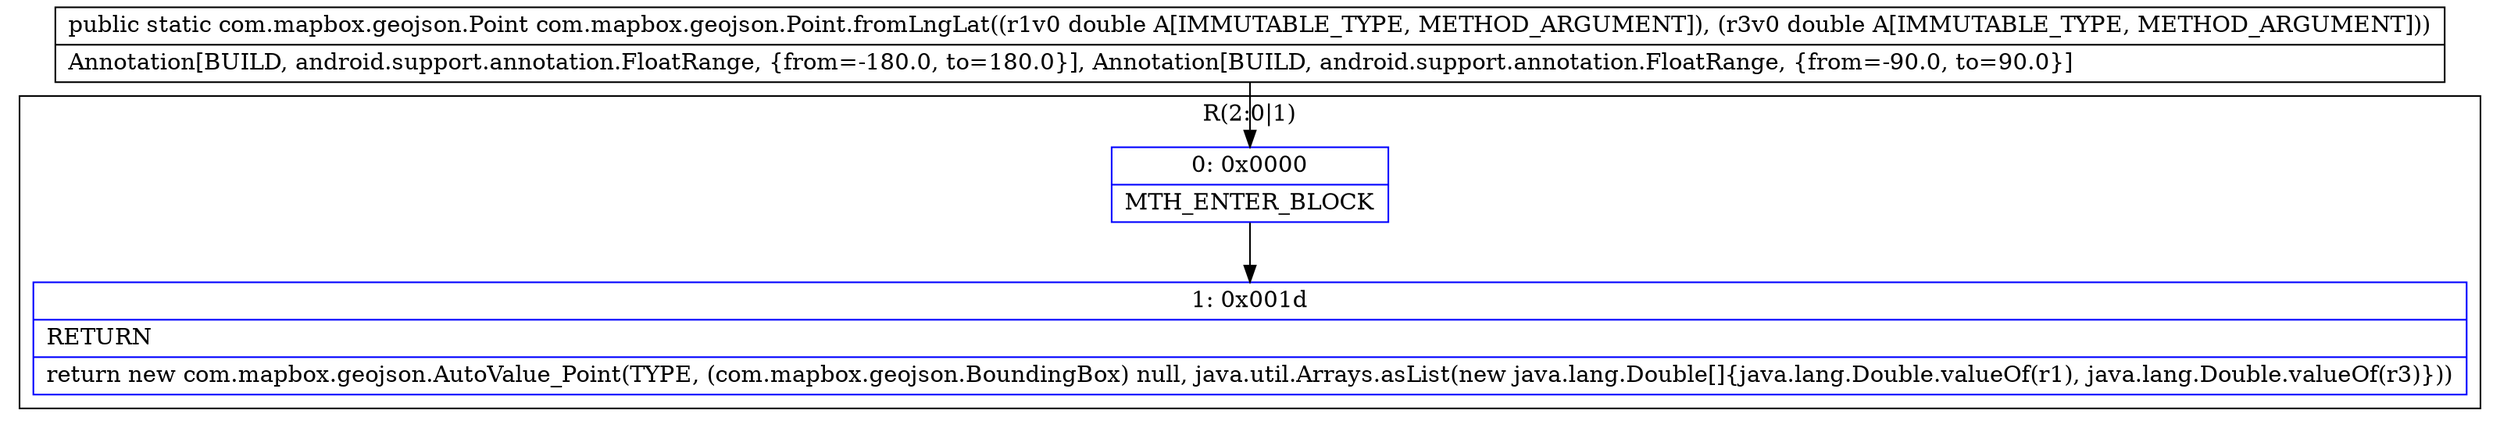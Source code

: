 digraph "CFG forcom.mapbox.geojson.Point.fromLngLat(DD)Lcom\/mapbox\/geojson\/Point;" {
subgraph cluster_Region_181588957 {
label = "R(2:0|1)";
node [shape=record,color=blue];
Node_0 [shape=record,label="{0\:\ 0x0000|MTH_ENTER_BLOCK\l}"];
Node_1 [shape=record,label="{1\:\ 0x001d|RETURN\l|return new com.mapbox.geojson.AutoValue_Point(TYPE, (com.mapbox.geojson.BoundingBox) null, java.util.Arrays.asList(new java.lang.Double[]\{java.lang.Double.valueOf(r1), java.lang.Double.valueOf(r3)\}))\l}"];
}
MethodNode[shape=record,label="{public static com.mapbox.geojson.Point com.mapbox.geojson.Point.fromLngLat((r1v0 double A[IMMUTABLE_TYPE, METHOD_ARGUMENT]), (r3v0 double A[IMMUTABLE_TYPE, METHOD_ARGUMENT]))  | Annotation[BUILD, android.support.annotation.FloatRange, \{from=\-180.0, to=180.0\}], Annotation[BUILD, android.support.annotation.FloatRange, \{from=\-90.0, to=90.0\}]\l}"];
MethodNode -> Node_0;
Node_0 -> Node_1;
}

